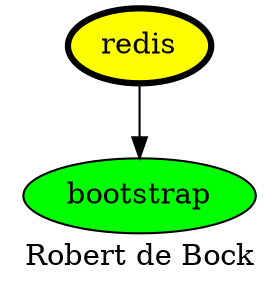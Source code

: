 digraph PhiloDilemma {
  label = "Robert de Bock" ;
  overlap=false
  {
    bootstrap [fillcolor=green style=filled]
    redis [fillcolor=yellow style=filled penwidth=3]
  }
  redis -> bootstrap
}
